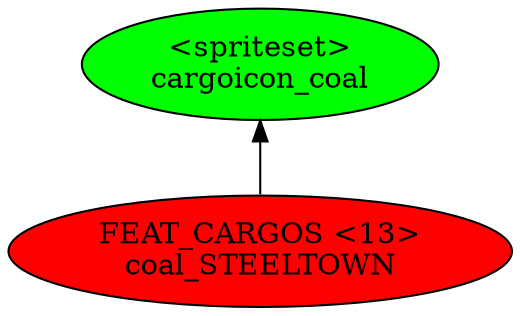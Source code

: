 digraph {
rankdir="BT"
cargoicon_coal [fillcolor=green style="filled" label="<spriteset>\ncargoicon_coal"]
coal_STEELTOWN [fillcolor=red style="filled" label="FEAT_CARGOS <13>\ncoal_STEELTOWN"]
coal_STEELTOWN->cargoicon_coal
}
